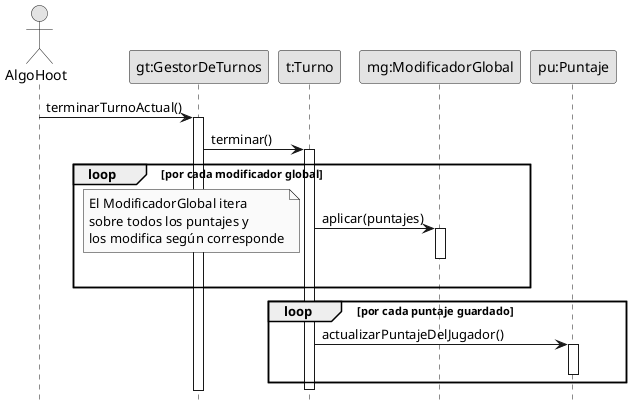 @startuml FinalizacionTurno
skinparam monochrome true
hide footbox
skinparam classAttributeIconSize 0


actor "AlgoHoot" as ah
participant "gt:GestorDeTurnos" as gt
participant "t:Turno" as t
participant "mg:ModificadorGlobal" as mg
participant "pu:Puntaje" as pu


ah -> gt: terminarTurnoActual()
activate gt
    gt -> t: terminar()
    activate t
        loop por cada modificador global
        t -> mg:aplicar(puntajes)
        activate mg
        note left
            El ModificadorGlobal itera
            sobre todos los puntajes y
            los modifica según corresponde
        end note
        deactivate mg
        end loop

        loop por cada puntaje guardado
        t -> pu: actualizarPuntajeDelJugador()
        activate pu
        deactivate pu
        end loop
    deactivate t
@enduml